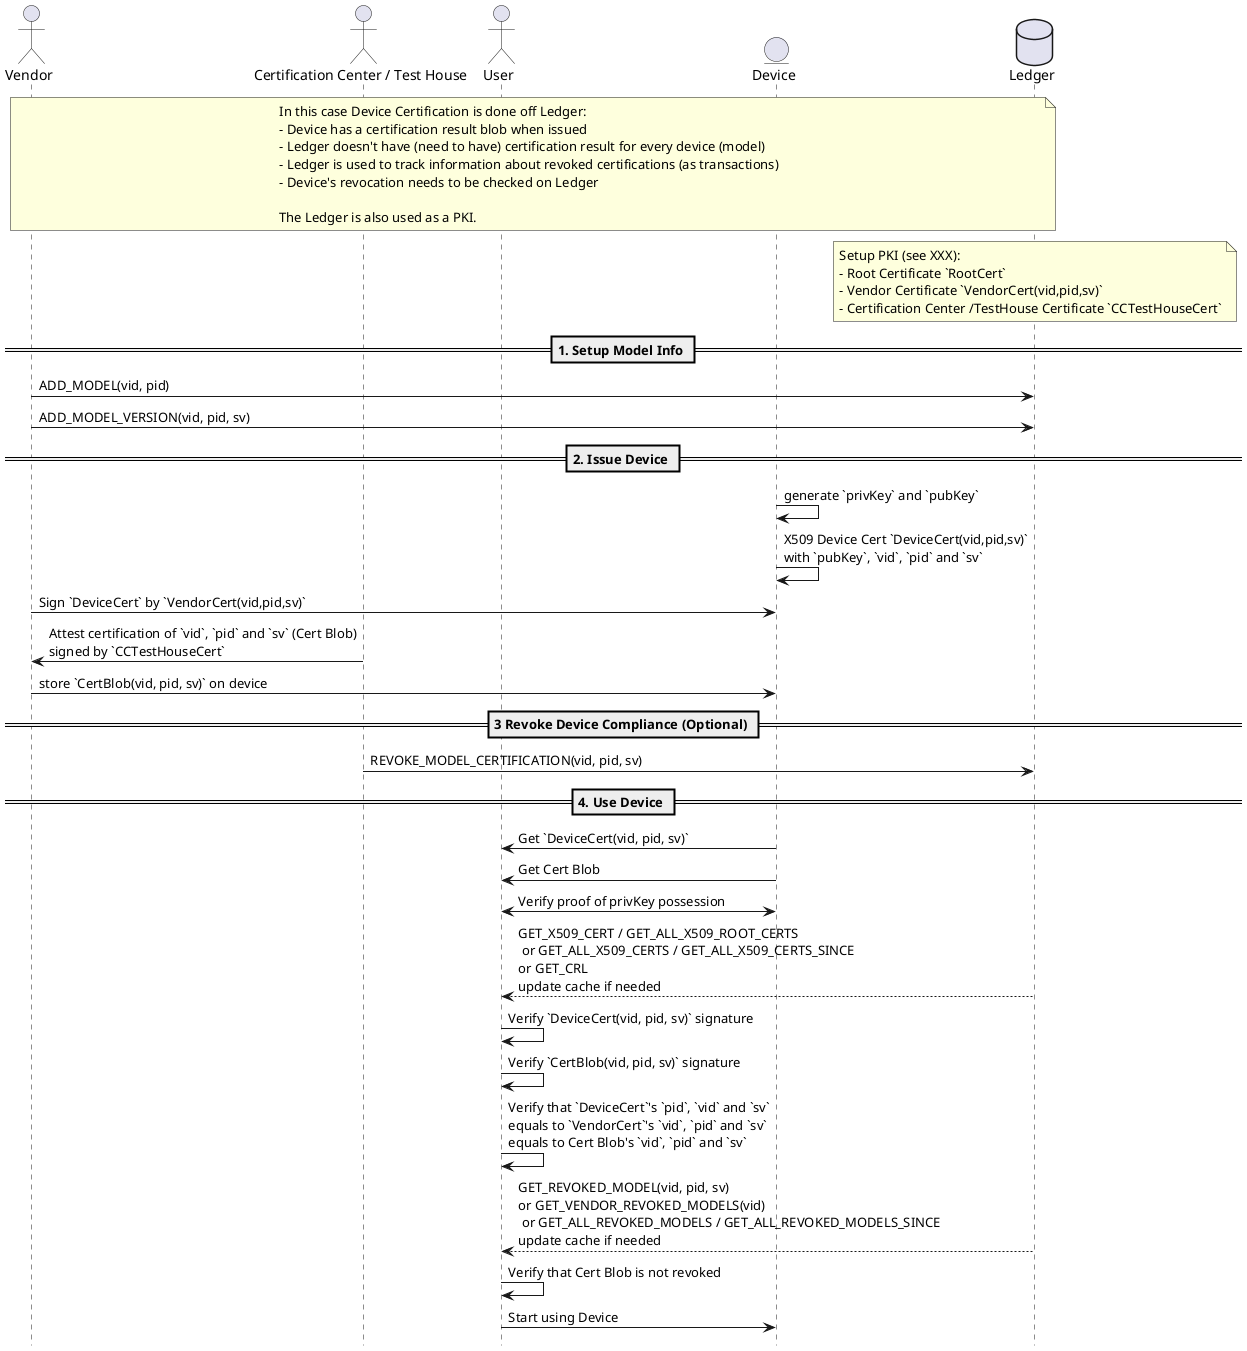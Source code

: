 @startuml
!pragma teoz true
hide footbox

actor Vendor as V
actor "Certification Center / Test House" as CC
actor User as U
entity Device as D
database Ledger as L

note over V, L
In this case Device Certification is done off Ledger:
- Device has a certification result blob when issued
- Ledger doesn't have (need to have) certification result for every device (model)
- Ledger is used to track information about revoked certifications (as transactions)
- Device's revocation needs to be checked on Ledger

The Ledger is also used as a PKI.
end note

note over L
Setup PKI (see XXX):
- Root Certificate `RootCert`
- Vendor Certificate `VendorCert(vid,pid,sv)`
- Certification Center /TestHouse Certificate `CCTestHouseCert`
end note

== 1. Setup Model Info ==
V -> L: ADD_MODEL(vid, pid)
V -> L: ADD_MODEL_VERSION(vid, pid, sv)

== 2. Issue Device ==
D -> D: generate `privKey` and `pubKey`
D -> D: X509 Device Cert `DeviceCert(vid,pid,sv)`\nwith `pubKey`, `vid`, `pid` and `sv`
V -> D: Sign `DeviceCert` by `VendorCert(vid,pid,sv)`
CC -> V: Attest certification of `vid`, `pid` and `sv` (Cert Blob)\nsigned by `CCTestHouseCert`
V -> D: store `CertBlob(vid, pid, sv)` on device

== 3 Revoke Device Compliance (Optional) ==
CC -> L: REVOKE_MODEL_CERTIFICATION(vid, pid, sv)

== 4. Use Device ==
U <- D: Get `DeviceCert(vid, pid, sv)`
U <- D: Get Cert Blob
U <-> D: Verify proof of privKey possession
U <-- L: GET_X509_CERT / GET_ALL_X509_ROOT_CERTS\n or GET_ALL_X509_CERTS / GET_ALL_X509_CERTS_SINCE\nor GET_CRL\nupdate cache if needed
U -> U: Verify `DeviceCert(vid, pid, sv)` signature
U -> U: Verify `CertBlob(vid, pid, sv)` signature
U -> U: Verify that `DeviceCert`'s `pid`, `vid` and `sv`\nequals to `VendorCert`'s `vid`, `pid` and `sv`\nequals to Cert Blob's `vid`, `pid` and `sv`
U <-- L: GET_REVOKED_MODEL(vid, pid, sv)\nor GET_VENDOR_REVOKED_MODELS(vid)\n or GET_ALL_REVOKED_MODELS / GET_ALL_REVOKED_MODELS_SINCE\nupdate cache if needed
U -> U: Verify that Cert Blob is not revoked
U -> D: Start using Device
@enduml